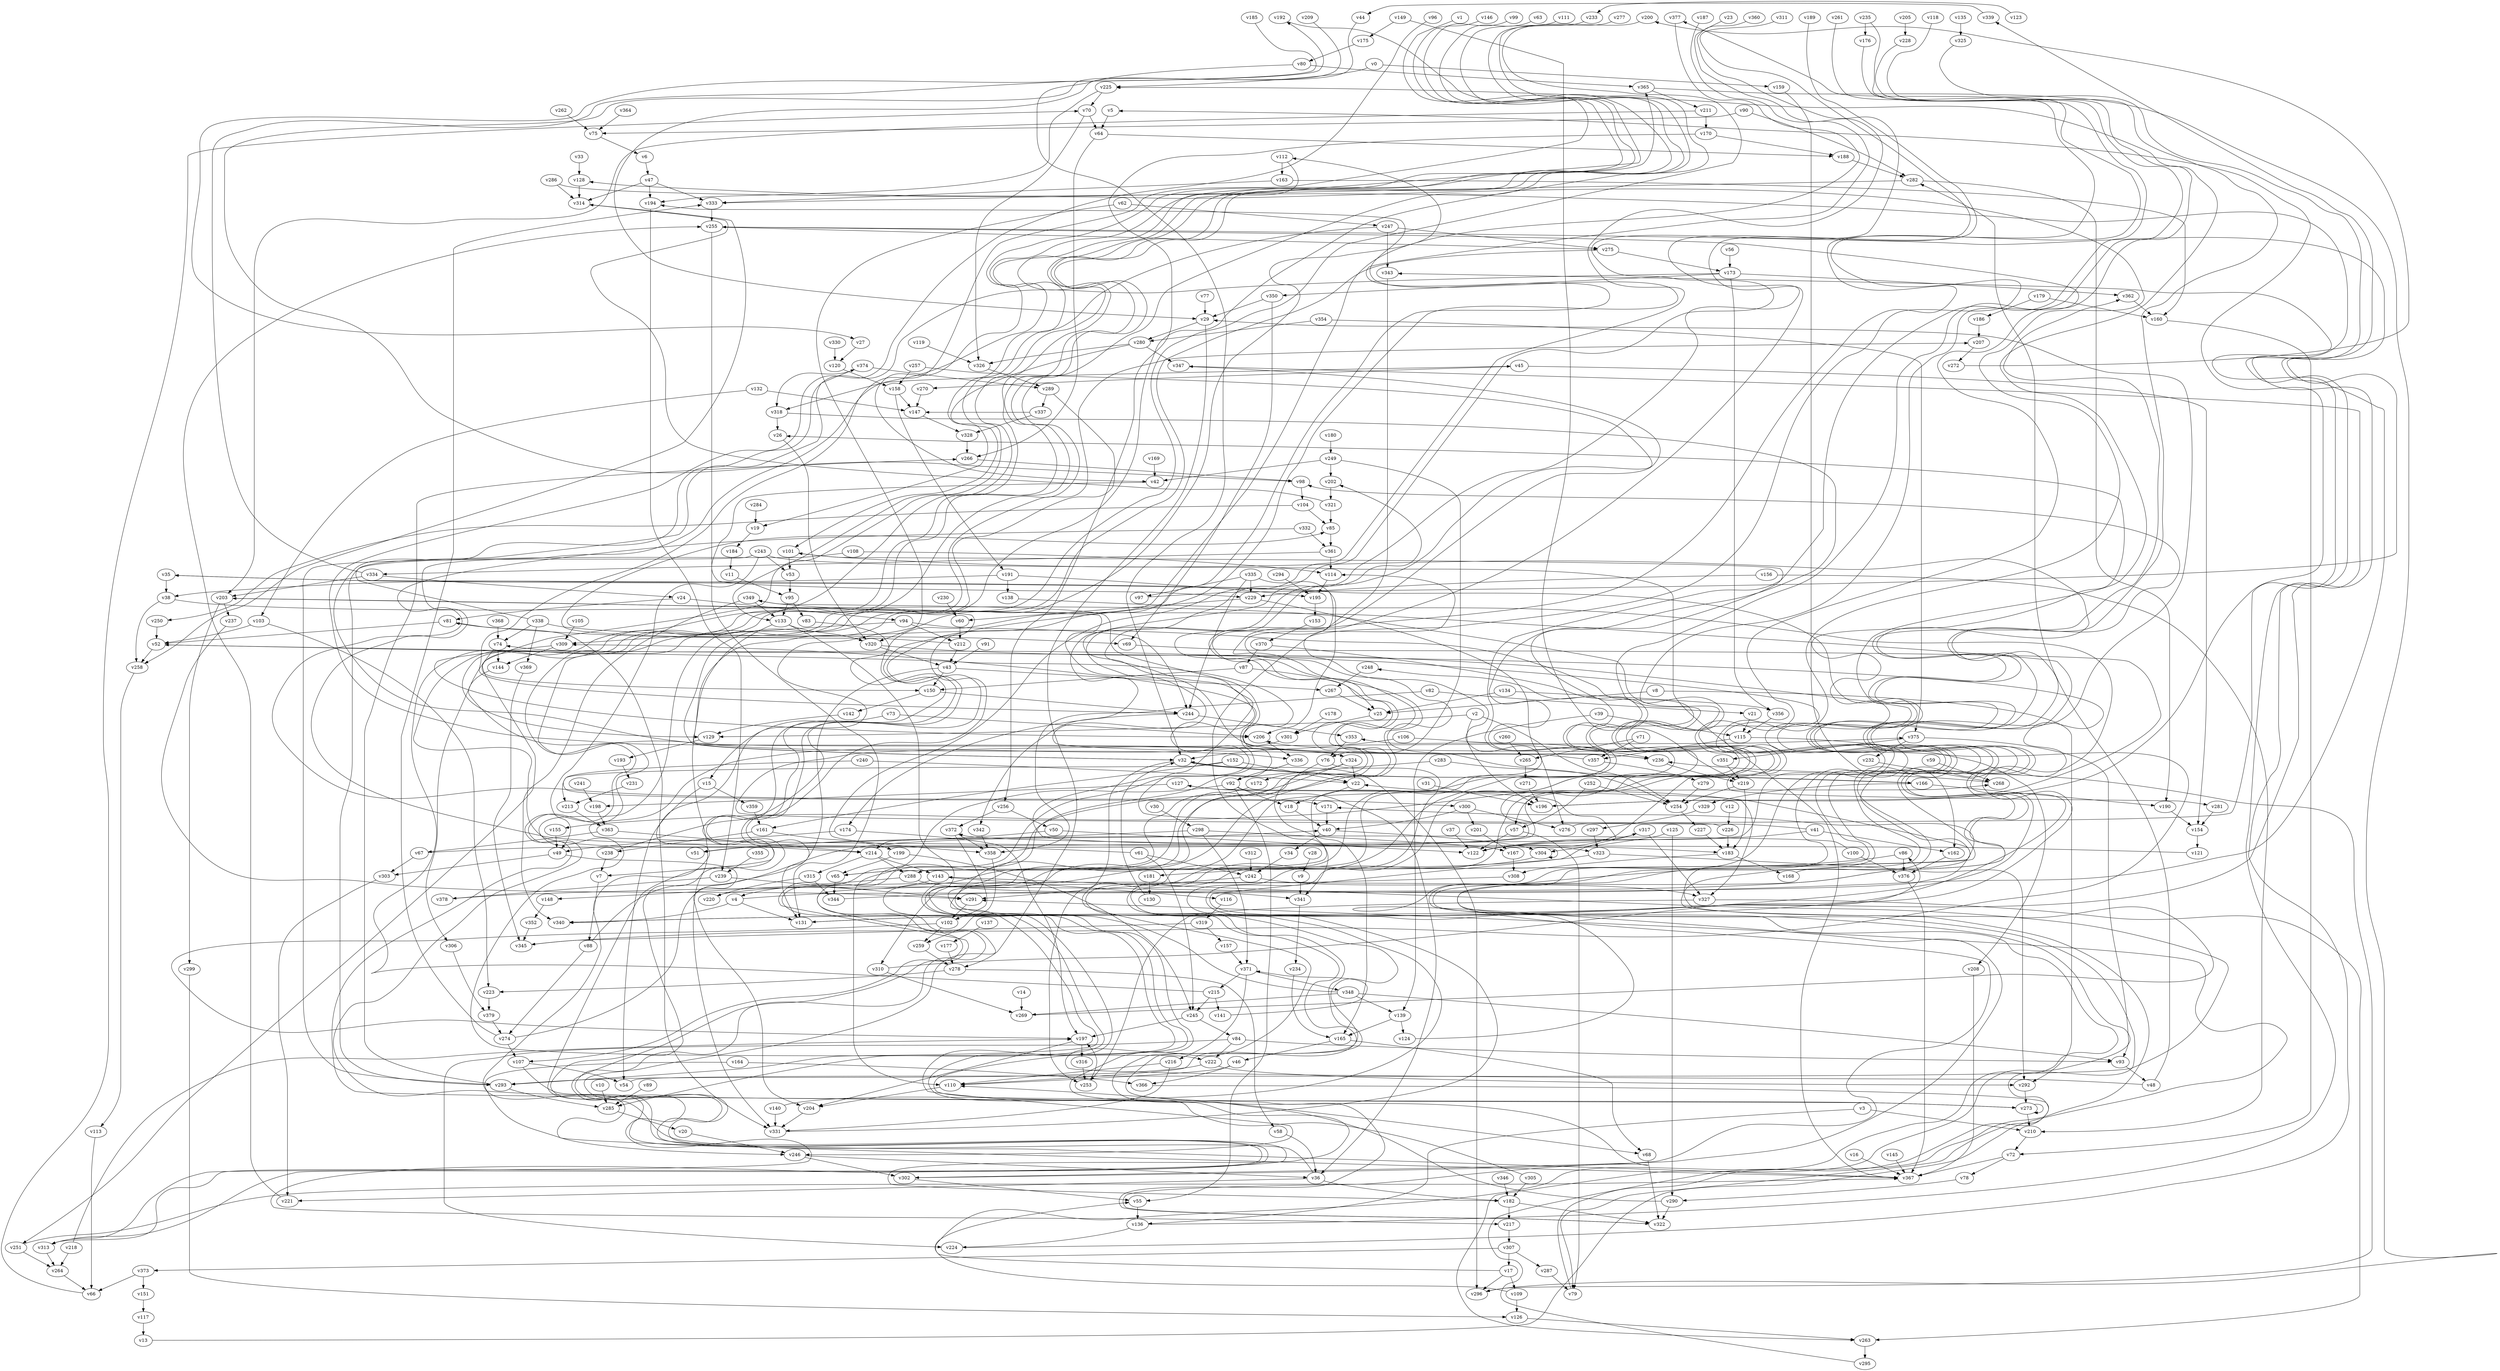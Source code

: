 // Benchmark game 565 - 380 vertices
// time_bound: 17
// targets: v95
digraph G {
    v0 [name="v0", player=1];
    v1 [name="v1", player=1];
    v2 [name="v2", player=1];
    v3 [name="v3", player=1];
    v4 [name="v4", player=0];
    v5 [name="v5", player=1];
    v6 [name="v6", player=0];
    v7 [name="v7", player=0];
    v8 [name="v8", player=1];
    v9 [name="v9", player=1];
    v10 [name="v10", player=0];
    v11 [name="v11", player=1];
    v12 [name="v12", player=0];
    v13 [name="v13", player=1];
    v14 [name="v14", player=1];
    v15 [name="v15", player=0];
    v16 [name="v16", player=1];
    v17 [name="v17", player=0];
    v18 [name="v18", player=1];
    v19 [name="v19", player=1];
    v20 [name="v20", player=0];
    v21 [name="v21", player=0];
    v22 [name="v22", player=0];
    v23 [name="v23", player=1];
    v24 [name="v24", player=0];
    v25 [name="v25", player=1];
    v26 [name="v26", player=1];
    v27 [name="v27", player=0];
    v28 [name="v28", player=0];
    v29 [name="v29", player=1];
    v30 [name="v30", player=0];
    v31 [name="v31", player=0];
    v32 [name="v32", player=1];
    v33 [name="v33", player=1];
    v34 [name="v34", player=1];
    v35 [name="v35", player=0];
    v36 [name="v36", player=1];
    v37 [name="v37", player=0];
    v38 [name="v38", player=1];
    v39 [name="v39", player=0];
    v40 [name="v40", player=1];
    v41 [name="v41", player=1];
    v42 [name="v42", player=0];
    v43 [name="v43", player=1];
    v44 [name="v44", player=0];
    v45 [name="v45", player=0];
    v46 [name="v46", player=1];
    v47 [name="v47", player=1];
    v48 [name="v48", player=0];
    v49 [name="v49", player=0];
    v50 [name="v50", player=1];
    v51 [name="v51", player=0];
    v52 [name="v52", player=1];
    v53 [name="v53", player=0];
    v54 [name="v54", player=1];
    v55 [name="v55", player=0];
    v56 [name="v56", player=0];
    v57 [name="v57", player=1];
    v58 [name="v58", player=0];
    v59 [name="v59", player=1];
    v60 [name="v60", player=0];
    v61 [name="v61", player=1];
    v62 [name="v62", player=1];
    v63 [name="v63", player=0];
    v64 [name="v64", player=1];
    v65 [name="v65", player=1];
    v66 [name="v66", player=1];
    v67 [name="v67", player=0];
    v68 [name="v68", player=1];
    v69 [name="v69", player=1];
    v70 [name="v70", player=0];
    v71 [name="v71", player=1];
    v72 [name="v72", player=0];
    v73 [name="v73", player=1];
    v74 [name="v74", player=1];
    v75 [name="v75", player=1];
    v76 [name="v76", player=1];
    v77 [name="v77", player=0];
    v78 [name="v78", player=0];
    v79 [name="v79", player=0];
    v80 [name="v80", player=0];
    v81 [name="v81", player=1];
    v82 [name="v82", player=0];
    v83 [name="v83", player=1];
    v84 [name="v84", player=1];
    v85 [name="v85", player=0];
    v86 [name="v86", player=1];
    v87 [name="v87", player=0];
    v88 [name="v88", player=1];
    v89 [name="v89", player=1];
    v90 [name="v90", player=1];
    v91 [name="v91", player=0];
    v92 [name="v92", player=0];
    v93 [name="v93", player=1];
    v94 [name="v94", player=1];
    v95 [name="v95", player=0, target=1];
    v96 [name="v96", player=0];
    v97 [name="v97", player=1];
    v98 [name="v98", player=0];
    v99 [name="v99", player=1];
    v100 [name="v100", player=0];
    v101 [name="v101", player=0];
    v102 [name="v102", player=0];
    v103 [name="v103", player=1];
    v104 [name="v104", player=1];
    v105 [name="v105", player=0];
    v106 [name="v106", player=1];
    v107 [name="v107", player=1];
    v108 [name="v108", player=1];
    v109 [name="v109", player=0];
    v110 [name="v110", player=0];
    v111 [name="v111", player=1];
    v112 [name="v112", player=1];
    v113 [name="v113", player=1];
    v114 [name="v114", player=1];
    v115 [name="v115", player=1];
    v116 [name="v116", player=0];
    v117 [name="v117", player=1];
    v118 [name="v118", player=0];
    v119 [name="v119", player=1];
    v120 [name="v120", player=1];
    v121 [name="v121", player=1];
    v122 [name="v122", player=1];
    v123 [name="v123", player=1];
    v124 [name="v124", player=1];
    v125 [name="v125", player=1];
    v126 [name="v126", player=1];
    v127 [name="v127", player=0];
    v128 [name="v128", player=1];
    v129 [name="v129", player=1];
    v130 [name="v130", player=1];
    v131 [name="v131", player=1];
    v132 [name="v132", player=0];
    v133 [name="v133", player=0];
    v134 [name="v134", player=1];
    v135 [name="v135", player=0];
    v136 [name="v136", player=1];
    v137 [name="v137", player=0];
    v138 [name="v138", player=0];
    v139 [name="v139", player=0];
    v140 [name="v140", player=1];
    v141 [name="v141", player=1];
    v142 [name="v142", player=0];
    v143 [name="v143", player=0];
    v144 [name="v144", player=0];
    v145 [name="v145", player=1];
    v146 [name="v146", player=0];
    v147 [name="v147", player=1];
    v148 [name="v148", player=1];
    v149 [name="v149", player=1];
    v150 [name="v150", player=1];
    v151 [name="v151", player=1];
    v152 [name="v152", player=1];
    v153 [name="v153", player=0];
    v154 [name="v154", player=0];
    v155 [name="v155", player=1];
    v156 [name="v156", player=1];
    v157 [name="v157", player=0];
    v158 [name="v158", player=1];
    v159 [name="v159", player=1];
    v160 [name="v160", player=0];
    v161 [name="v161", player=1];
    v162 [name="v162", player=0];
    v163 [name="v163", player=1];
    v164 [name="v164", player=0];
    v165 [name="v165", player=1];
    v166 [name="v166", player=0];
    v167 [name="v167", player=1];
    v168 [name="v168", player=0];
    v169 [name="v169", player=1];
    v170 [name="v170", player=0];
    v171 [name="v171", player=0];
    v172 [name="v172", player=1];
    v173 [name="v173", player=1];
    v174 [name="v174", player=1];
    v175 [name="v175", player=1];
    v176 [name="v176", player=0];
    v177 [name="v177", player=0];
    v178 [name="v178", player=1];
    v179 [name="v179", player=0];
    v180 [name="v180", player=0];
    v181 [name="v181", player=0];
    v182 [name="v182", player=0];
    v183 [name="v183", player=1];
    v184 [name="v184", player=1];
    v185 [name="v185", player=1];
    v186 [name="v186", player=0];
    v187 [name="v187", player=1];
    v188 [name="v188", player=1];
    v189 [name="v189", player=1];
    v190 [name="v190", player=0];
    v191 [name="v191", player=1];
    v192 [name="v192", player=1];
    v193 [name="v193", player=0];
    v194 [name="v194", player=1];
    v195 [name="v195", player=1];
    v196 [name="v196", player=0];
    v197 [name="v197", player=0];
    v198 [name="v198", player=0];
    v199 [name="v199", player=1];
    v200 [name="v200", player=1];
    v201 [name="v201", player=1];
    v202 [name="v202", player=0];
    v203 [name="v203", player=0];
    v204 [name="v204", player=0];
    v205 [name="v205", player=0];
    v206 [name="v206", player=0];
    v207 [name="v207", player=1];
    v208 [name="v208", player=1];
    v209 [name="v209", player=0];
    v210 [name="v210", player=0];
    v211 [name="v211", player=1];
    v212 [name="v212", player=0];
    v213 [name="v213", player=1];
    v214 [name="v214", player=0];
    v215 [name="v215", player=0];
    v216 [name="v216", player=1];
    v217 [name="v217", player=0];
    v218 [name="v218", player=0];
    v219 [name="v219", player=0];
    v220 [name="v220", player=1];
    v221 [name="v221", player=1];
    v222 [name="v222", player=0];
    v223 [name="v223", player=1];
    v224 [name="v224", player=1];
    v225 [name="v225", player=1];
    v226 [name="v226", player=0];
    v227 [name="v227", player=1];
    v228 [name="v228", player=1];
    v229 [name="v229", player=0];
    v230 [name="v230", player=1];
    v231 [name="v231", player=0];
    v232 [name="v232", player=0];
    v233 [name="v233", player=0];
    v234 [name="v234", player=0];
    v235 [name="v235", player=0];
    v236 [name="v236", player=1];
    v237 [name="v237", player=0];
    v238 [name="v238", player=0];
    v239 [name="v239", player=0];
    v240 [name="v240", player=1];
    v241 [name="v241", player=1];
    v242 [name="v242", player=0];
    v243 [name="v243", player=1];
    v244 [name="v244", player=1];
    v245 [name="v245", player=1];
    v246 [name="v246", player=1];
    v247 [name="v247", player=0];
    v248 [name="v248", player=1];
    v249 [name="v249", player=0];
    v250 [name="v250", player=0];
    v251 [name="v251", player=1];
    v252 [name="v252", player=1];
    v253 [name="v253", player=1];
    v254 [name="v254", player=1];
    v255 [name="v255", player=1];
    v256 [name="v256", player=0];
    v257 [name="v257", player=0];
    v258 [name="v258", player=1];
    v259 [name="v259", player=0];
    v260 [name="v260", player=1];
    v261 [name="v261", player=1];
    v262 [name="v262", player=1];
    v263 [name="v263", player=0];
    v264 [name="v264", player=1];
    v265 [name="v265", player=1];
    v266 [name="v266", player=0];
    v267 [name="v267", player=0];
    v268 [name="v268", player=1];
    v269 [name="v269", player=0];
    v270 [name="v270", player=0];
    v271 [name="v271", player=0];
    v272 [name="v272", player=1];
    v273 [name="v273", player=1];
    v274 [name="v274", player=0];
    v275 [name="v275", player=0];
    v276 [name="v276", player=0];
    v277 [name="v277", player=0];
    v278 [name="v278", player=1];
    v279 [name="v279", player=0];
    v280 [name="v280", player=0];
    v281 [name="v281", player=0];
    v282 [name="v282", player=0];
    v283 [name="v283", player=0];
    v284 [name="v284", player=1];
    v285 [name="v285", player=0];
    v286 [name="v286", player=1];
    v287 [name="v287", player=1];
    v288 [name="v288", player=1];
    v289 [name="v289", player=1];
    v290 [name="v290", player=1];
    v291 [name="v291", player=1];
    v292 [name="v292", player=1];
    v293 [name="v293", player=0];
    v294 [name="v294", player=0];
    v295 [name="v295", player=1];
    v296 [name="v296", player=0];
    v297 [name="v297", player=0];
    v298 [name="v298", player=0];
    v299 [name="v299", player=0];
    v300 [name="v300", player=1];
    v301 [name="v301", player=1];
    v302 [name="v302", player=0];
    v303 [name="v303", player=1];
    v304 [name="v304", player=0];
    v305 [name="v305", player=0];
    v306 [name="v306", player=0];
    v307 [name="v307", player=1];
    v308 [name="v308", player=1];
    v309 [name="v309", player=1];
    v310 [name="v310", player=1];
    v311 [name="v311", player=1];
    v312 [name="v312", player=1];
    v313 [name="v313", player=0];
    v314 [name="v314", player=1];
    v315 [name="v315", player=0];
    v316 [name="v316", player=1];
    v317 [name="v317", player=0];
    v318 [name="v318", player=1];
    v319 [name="v319", player=0];
    v320 [name="v320", player=1];
    v321 [name="v321", player=0];
    v322 [name="v322", player=1];
    v323 [name="v323", player=0];
    v324 [name="v324", player=0];
    v325 [name="v325", player=1];
    v326 [name="v326", player=0];
    v327 [name="v327", player=0];
    v328 [name="v328", player=0];
    v329 [name="v329", player=0];
    v330 [name="v330", player=0];
    v331 [name="v331", player=0];
    v332 [name="v332", player=0];
    v333 [name="v333", player=0];
    v334 [name="v334", player=0];
    v335 [name="v335", player=1];
    v336 [name="v336", player=0];
    v337 [name="v337", player=0];
    v338 [name="v338", player=0];
    v339 [name="v339", player=1];
    v340 [name="v340", player=1];
    v341 [name="v341", player=0];
    v342 [name="v342", player=0];
    v343 [name="v343", player=1];
    v344 [name="v344", player=0];
    v345 [name="v345", player=1];
    v346 [name="v346", player=1];
    v347 [name="v347", player=1];
    v348 [name="v348", player=1];
    v349 [name="v349", player=0];
    v350 [name="v350", player=0];
    v351 [name="v351", player=0];
    v352 [name="v352", player=0];
    v353 [name="v353", player=0];
    v354 [name="v354", player=0];
    v355 [name="v355", player=1];
    v356 [name="v356", player=0];
    v357 [name="v357", player=0];
    v358 [name="v358", player=0];
    v359 [name="v359", player=0];
    v360 [name="v360", player=0];
    v361 [name="v361", player=0];
    v362 [name="v362", player=1];
    v363 [name="v363", player=1];
    v364 [name="v364", player=0];
    v365 [name="v365", player=0];
    v366 [name="v366", player=0];
    v367 [name="v367", player=1];
    v368 [name="v368", player=1];
    v369 [name="v369", player=0];
    v370 [name="v370", player=1];
    v371 [name="v371", player=0];
    v372 [name="v372", player=0];
    v373 [name="v373", player=1];
    v374 [name="v374", player=1];
    v375 [name="v375", player=0];
    v376 [name="v376", player=1];
    v377 [name="v377", player=0];
    v378 [name="v378", player=1];
    v379 [name="v379", player=1];

    v0 -> v159;
    v1 -> v244 [constraint="t < 10"];
    v2 -> v196;
    v3 -> v210;
    v4 -> v171 [constraint="t < 8"];
    v5 -> v64;
    v6 -> v47;
    v7 -> v88;
    v8 -> v292;
    v9 -> v341;
    v10 -> v285;
    v11 -> v95;
    v12 -> v226;
    v13 -> v291 [constraint="t mod 5 == 1"];
    v14 -> v269;
    v15 -> v54;
    v16 -> v367;
    v17 -> v55 [constraint="t mod 3 == 1"];
    v18 -> v40;
    v19 -> v184;
    v20 -> v246;
    v21 -> v115;
    v22 -> v18;
    v23 -> v358 [constraint="t mod 5 == 2"];
    v24 -> v94;
    v25 -> v301;
    v26 -> v320;
    v27 -> v120;
    v28 -> v9;
    v29 -> v278;
    v30 -> v298;
    v31 -> v196;
    v32 -> v166;
    v33 -> v128;
    v34 -> v242;
    v35 -> v38;
    v36 -> v52 [constraint="t < 12"];
    v37 -> v122;
    v38 -> v57 [constraint="t >= 2"];
    v39 -> v139;
    v40 -> v34;
    v41 -> v375 [constraint="t >= 2"];
    v42 -> v229 [constraint="t >= 2"];
    v43 -> v131;
    v44 -> v29 [constraint="t mod 2 == 1"];
    v45 -> v154;
    v46 -> v366;
    v47 -> v314;
    v48 -> v377 [constraint="t mod 3 == 2"];
    v49 -> v204;
    v50 -> v51;
    v51 -> v81 [constraint="t >= 1"];
    v52 -> v258;
    v53 -> v95;
    v54 -> v22 [constraint="t < 9"];
    v55 -> v136;
    v56 -> v173;
    v57 -> v79;
    v58 -> v36;
    v59 -> v268;
    v60 -> v212;
    v61 -> v45 [constraint="t < 9"];
    v62 -> v247;
    v63 -> v150 [constraint="t < 7"];
    v64 -> v266;
    v65 -> v101 [constraint="t mod 2 == 0"];
    v66 -> v70 [constraint="t mod 2 == 1"];
    v67 -> v52 [constraint="t < 15"];
    v68 -> v322;
    v69 -> v196 [constraint="t mod 3 == 2"];
    v70 -> v326;
    v71 -> v265;
    v72 -> v78;
    v73 -> v206;
    v74 -> v144;
    v75 -> v6;
    v76 -> v110 [constraint="t < 7"];
    v77 -> v29;
    v78 -> v290;
    v79 -> v225 [constraint="t < 7"];
    v80 -> v32;
    v81 -> v331;
    v82 -> v21;
    v83 -> v313 [constraint="t < 8"];
    v84 -> v224;
    v85 -> v361;
    v86 -> v302 [constraint="t < 15"];
    v87 -> v150;
    v88 -> v40 [constraint="t < 13"];
    v89 -> v285;
    v90 -> v282;
    v91 -> v43;
    v92 -> v18;
    v93 -> v48;
    v94 -> v212;
    v95 -> v83;
    v96 -> v324 [constraint="t >= 5"];
    v97 -> v255 [constraint="t >= 3"];
    v98 -> v104;
    v99 -> v318 [constraint="t mod 2 == 1"];
    v100 -> v214 [constraint="t < 9"];
    v101 -> v53;
    v102 -> v197 [constraint="t mod 3 == 1"];
    v103 -> v52;
    v104 -> v250 [constraint="t < 14"];
    v105 -> v309;
    v106 -> v236;
    v107 -> v313 [constraint="t >= 3"];
    v108 -> v293;
    v109 -> v26 [constraint="t < 13"];
    v110 -> v204;
    v111 -> v129 [constraint="t < 13"];
    v112 -> v19 [constraint="t mod 4 == 1"];
    v113 -> v66;
    v114 -> v195;
    v115 -> v208;
    v116 -> v319;
    v117 -> v13;
    v118 -> v65 [constraint="t >= 2"];
    v119 -> v326;
    v120 -> v158;
    v121 -> v372 [constraint="t mod 5 == 4"];
    v122 -> v127 [constraint="t mod 2 == 0"];
    v123 -> v233 [constraint="t mod 3 == 0"];
    v124 -> v317 [constraint="t >= 5"];
    v125 -> v290;
    v126 -> v263;
    v127 -> v327;
    v128 -> v314;
    v129 -> v193;
    v130 -> v32;
    v131 -> v74 [constraint="t < 8"];
    v132 -> v147;
    v133 -> v310;
    v134 -> v356;
    v135 -> v325;
    v136 -> v128 [constraint="t >= 2"];
    v137 -> v177;
    v138 -> v131 [constraint="t < 7"];
    v139 -> v124;
    v140 -> v248 [constraint="t >= 5"];
    v141 -> v371 [constraint="t >= 4"];
    v142 -> v129;
    v143 -> v116;
    v144 -> v336 [constraint="t >= 1"];
    v145 -> v367;
    v146 -> v42 [constraint="t >= 4"];
    v147 -> v328;
    v148 -> v352;
    v149 -> v219;
    v150 -> v142;
    v151 -> v117;
    v152 -> v171 [constraint="t mod 3 == 1"];
    v153 -> v370;
    v154 -> v121;
    v155 -> v49;
    v156 -> v210;
    v157 -> v371;
    v158 -> v191;
    v159 -> v162;
    v160 -> v72;
    v161 -> v199;
    v162 -> v376;
    v163 -> v160;
    v164 -> v366;
    v165 -> v46;
    v166 -> v329;
    v167 -> v308;
    v168 -> v362 [constraint="t < 11"];
    v169 -> v42;
    v170 -> v256;
    v171 -> v40;
    v172 -> v217 [constraint="t mod 4 == 2"];
    v173 -> v324 [constraint="t >= 2"];
    v174 -> v49;
    v175 -> v80;
    v176 -> v68 [constraint="t < 10"];
    v177 -> v278;
    v178 -> v301;
    v179 -> v186;
    v180 -> v249;
    v181 -> v130;
    v182 -> v322 [constraint="t mod 4 == 0"];
    v183 -> v308;
    v184 -> v11;
    v185 -> v27 [constraint="t mod 3 == 2"];
    v186 -> v207;
    v187 -> v7 [constraint="t < 9"];
    v188 -> v282;
    v189 -> v246 [constraint="t < 8"];
    v190 -> v154;
    v191 -> v138;
    v192 -> v214 [constraint="t mod 3 == 1"];
    v193 -> v231;
    v194 -> v239;
    v195 -> v153;
    v196 -> v5 [constraint="t < 14"];
    v197 -> v204;
    v198 -> v363;
    v199 -> v245;
    v200 -> v32 [constraint="t < 12"];
    v201 -> v167;
    v202 -> v321;
    v203 -> v236 [constraint="t < 12"];
    v204 -> v331;
    v205 -> v228;
    v206 -> v336;
    v207 -> v272;
    v208 -> v367;
    v209 -> v98 [constraint="t >= 5"];
    v210 -> v72;
    v211 -> v170;
    v212 -> v85 [constraint="t < 10"];
    v213 -> v363;
    v214 -> v315;
    v215 -> v365 [constraint="t < 7"];
    v216 -> v331;
    v217 -> v307;
    v218 -> v197 [constraint="t < 10"];
    v219 -> v183;
    v220 -> v349 [constraint="t mod 3 == 1"];
    v221 -> v255;
    v222 -> v292;
    v223 -> v379;
    v224 -> v347 [constraint="t < 15"];
    v225 -> v70;
    v226 -> v202 [constraint="t mod 5 == 4"];
    v227 -> v183;
    v228 -> v281 [constraint="t < 12"];
    v229 -> v60;
    v230 -> v60;
    v231 -> v213;
    v232 -> v268;
    v233 -> v251 [constraint="t < 6"];
    v234 -> v165;
    v235 -> v51 [constraint="t mod 5 == 0"];
    v236 -> v219;
    v237 -> v291 [constraint="t < 12"];
    v238 -> v203 [constraint="t >= 1"];
    v239 -> v378;
    v240 -> v22;
    v241 -> v198;
    v242 -> v291;
    v243 -> v293;
    v244 -> v174;
    v245 -> v197;
    v246 -> v36;
    v247 -> v133 [constraint="t >= 3"];
    v248 -> v267;
    v249 -> v76;
    v250 -> v52;
    v251 -> v367 [constraint="t mod 2 == 0"];
    v252 -> v57;
    v253 -> v197;
    v254 -> v227;
    v255 -> v122 [constraint="t >= 5"];
    v256 -> v372;
    v257 -> v183 [constraint="t mod 3 == 0"];
    v258 -> v113;
    v259 -> v278;
    v260 -> v265;
    v261 -> v288 [constraint="t < 8"];
    v262 -> v75;
    v263 -> v295;
    v264 -> v66;
    v265 -> v271;
    v266 -> v98;
    v267 -> v25;
    v268 -> v114 [constraint="t < 15"];
    v269 -> v143 [constraint="t mod 2 == 1"];
    v270 -> v147;
    v271 -> v196;
    v272 -> v200 [constraint="t < 11"];
    v273 -> v207 [constraint="t mod 3 == 2"];
    v274 -> v194 [constraint="t < 11"];
    v275 -> v32 [constraint="t mod 2 == 0"];
    v276 -> v343 [constraint="t >= 1"];
    v277 -> v222 [constraint="t >= 5"];
    v278 -> v223;
    v279 -> v254;
    v280 -> v101 [constraint="t >= 1"];
    v281 -> v154;
    v282 -> v333;
    v283 -> v92;
    v284 -> v19;
    v285 -> v20;
    v286 -> v302 [constraint="t >= 4"];
    v287 -> v79;
    v288 -> v341;
    v289 -> v273 [constraint="t >= 5"];
    v290 -> v353 [constraint="t >= 2"];
    v291 -> v102;
    v292 -> v273;
    v293 -> v266;
    v294 -> v195;
    v295 -> v35 [constraint="t >= 2"];
    v296 -> v236 [constraint="t mod 5 == 3"];
    v297 -> v323;
    v298 -> v51;
    v299 -> v126;
    v300 -> v40;
    v301 -> v323 [constraint="t < 10"];
    v302 -> v55;
    v303 -> v221;
    v304 -> v293 [constraint="t mod 5 == 4"];
    v305 -> v35 [constraint="t >= 3"];
    v306 -> v379;
    v307 -> v17;
    v308 -> v107 [constraint="t < 15"];
    v309 -> v206 [constraint="t mod 5 == 2"];
    v310 -> v29 [constraint="t < 13"];
    v311 -> v236 [constraint="t mod 5 == 4"];
    v312 -> v242;
    v313 -> v349 [constraint="t >= 1"];
    v314 -> v258 [constraint="t mod 2 == 1"];
    v315 -> v220;
    v316 -> v253;
    v317 -> v122;
    v318 -> v322 [constraint="t mod 4 == 1"];
    v319 -> v345 [constraint="t < 10"];
    v320 -> v263 [constraint="t mod 5 == 4"];
    v321 -> v314 [constraint="t < 15"];
    v322 -> v110 [constraint="t >= 2"];
    v323 -> v181;
    v324 -> v182 [constraint="t mod 4 == 0"];
    v325 -> v340 [constraint="t < 14"];
    v326 -> v289;
    v327 -> v253;
    v328 -> v266;
    v329 -> v297;
    v330 -> v120;
    v331 -> v101 [constraint="t >= 2"];
    v332 -> v300 [constraint="t mod 5 == 1"];
    v333 -> v255;
    v334 -> v192 [constraint="t >= 5"];
    v335 -> v244;
    v336 -> v92;
    v337 -> v147 [constraint="t < 8"];
    v338 -> v374 [constraint="t mod 4 == 2"];
    v339 -> v44 [constraint="t >= 5"];
    v340 -> v86 [constraint="t >= 4"];
    v341 -> v234;
    v342 -> v358;
    v343 -> v341;
    v344 -> v98 [constraint="t >= 3"];
    v345 -> v206 [constraint="t mod 5 == 3"];
    v346 -> v182;
    v347 -> v285 [constraint="t mod 2 == 1"];
    v348 -> v268 [constraint="t < 5"];
    v349 -> v133;
    v350 -> v69;
    v351 -> v219;
    v352 -> v345;
    v353 -> v76;
    v354 -> v375;
    v355 -> v239;
    v356 -> v115;
    v357 -> v309 [constraint="t mod 5 == 2"];
    v358 -> v259;
    v359 -> v161;
    v360 -> v342 [constraint="t >= 4"];
    v361 -> v334 [constraint="t < 5"];
    v362 -> v160;
    v363 -> v67;
    v364 -> v75;
    v365 -> v296 [constraint="t < 14"];
    v366 -> v79 [constraint="t >= 4"];
    v367 -> v112 [constraint="t mod 5 == 3"];
    v368 -> v74;
    v369 -> v345;
    v370 -> v155 [constraint="t >= 1"];
    v371 -> v216;
    v372 -> v102;
    v373 -> v66;
    v374 -> v289;
    v375 -> v93;
    v376 -> v367;
    v377 -> v367 [constraint="t >= 4"];
    v378 -> v339 [constraint="t < 6"];
    v379 -> v274;
    v109 -> v126;
    v47 -> v333;
    v293 -> v285;
    v127 -> v198;
    v214 -> v143;
    v100 -> v376;
    v165 -> v68;
    v41 -> v162;
    v373 -> v151;
    v104 -> v85;
    v365 -> v211;
    v243 -> v53;
    v225 -> v194;
    v36 -> v221;
    v371 -> v215;
    v300 -> v276;
    v309 -> v144;
    v203 -> v299;
    v354 -> v280;
    v182 -> v217;
    v257 -> v158;
    v158 -> v147;
    v84 -> v93;
    v247 -> v275;
    v88 -> v274;
    v95 -> v133;
    v215 -> v141;
    v255 -> v275;
    v86 -> v376;
    v173 -> v362;
    v337 -> v328;
    v32 -> v296;
    v61 -> v242;
    v0 -> v225;
    v286 -> v314;
    v107 -> v54;
    v310 -> v269;
    v166 -> v190;
    v349 -> v340;
    v191 -> v38;
    v67 -> v303;
    v50 -> v122;
    v133 -> v320;
    v252 -> v254;
    v300 -> v201;
    v43 -> v267;
    v4 -> v340;
    v156 -> v229;
    v211 -> v203;
    v166 -> v32;
    v108 -> v114;
    v240 -> v213;
    v47 -> v194;
    v43 -> v150;
    v24 -> v81;
    v370 -> v87;
    v348 -> v269;
    v249 -> v42;
    v249 -> v202;
    v235 -> v176;
    v2 -> v254;
    v242 -> v327;
    v179 -> v160;
    v170 -> v188;
    v338 -> v69;
    v62 -> v320;
    v17 -> v296;
    v102 -> v259;
    v199 -> v65;
    v183 -> v168;
    v307 -> v287;
    v143 -> v4;
    v71 -> v357;
    v375 -> v232;
    v29 -> v280;
    v338 -> v369;
    v280 -> v326;
    v335 -> v97;
    v134 -> v25;
    v218 -> v264;
    v140 -> v331;
    v40 -> v304;
    v74 -> v306;
    v152 -> v22;
    v238 -> v7;
    v298 -> v167;
    v152 -> v161;
    v256 -> v50;
    v323 -> v292;
    v84 -> v222;
    v39 -> v115;
    v112 -> v163;
    v243 -> v49;
    v92 -> v36;
    v361 -> v114;
    v61 -> v245;
    v282 -> v190;
    v372 -> v358;
    v243 -> v367;
    v94 -> v244;
    v273 -> v210;
    v70 -> v64;
    v338 -> v74;
    v150 -> v244;
    v313 -> v264;
    v90 -> v75;
    v136 -> v224;
    v305 -> v182;
    v324 -> v22;
    v3 -> v136;
    v149 -> v175;
    v65 -> v344;
    v283 -> v254;
    v324 -> v172;
    v94 -> v309;
    v247 -> v343;
    v307 -> v373;
    v92 -> v55;
    v115 -> v357;
    v274 -> v107;
    v215 -> v245;
    v245 -> v84;
    v315 -> v344;
    v334 -> v203;
    v348 -> v139;
    v125 -> v304;
    v174 -> v197;
    v32 -> v253;
    v251 -> v264;
    v244 -> v353;
    v273 -> v273;
    v57 -> v122;
    v374 -> v318;
    v2 -> v129;
    v203 -> v237;
    v80 -> v365;
    v318 -> v26;
    v298 -> v371;
    v357 -> v279;
    v76 -> v165;
    v191 -> v195;
    v214 -> v288;
    v212 -> v43;
    v15 -> v359;
    v72 -> v367;
    v103 -> v223;
    v317 -> v327;
    v320 -> v43;
    v278 -> v58;
    v41 -> v122;
    v8 -> v25;
    v304 -> v304;
    v48 -> v282;
    v36 -> v182;
    v350 -> v29;
    v133 -> v331;
    v375 -> v351;
    v246 -> v302;
    v49 -> v303;
    v371 -> v348;
    v229 -> v276;
    v45 -> v270;
    v222 -> v293;
    v164 -> v246;
    v290 -> v322;
    v87 -> v25;
    v46 -> v110;
    v73 -> v15;
    v332 -> v361;
    v255 -> v131;
    v327 -> v263;
    v289 -> v337;
    v335 -> v206;
    v288 -> v148;
    v197 -> v316;
    v92 -> v110;
    v275 -> v173;
    v163 -> v333;
    v139 -> v165;
    v132 -> v103;
    v226 -> v183;
    v17 -> v109;
    v363 -> v214;
    v348 -> v93;
    v64 -> v188;
    v173 -> v356;
    v239 -> v291;
    v161 -> v238;
    v216 -> v110;
    v274 -> v333;
    v219 -> v254;
    v173 -> v350;
    v321 -> v85;
    v334 -> v24;
    v319 -> v157;
    v82 -> v358;
    v106 -> v32;
    v4 -> v131;
    v335 -> v229;
    v81 -> v52;
    v280 -> v347;
    v38 -> v258;
}
